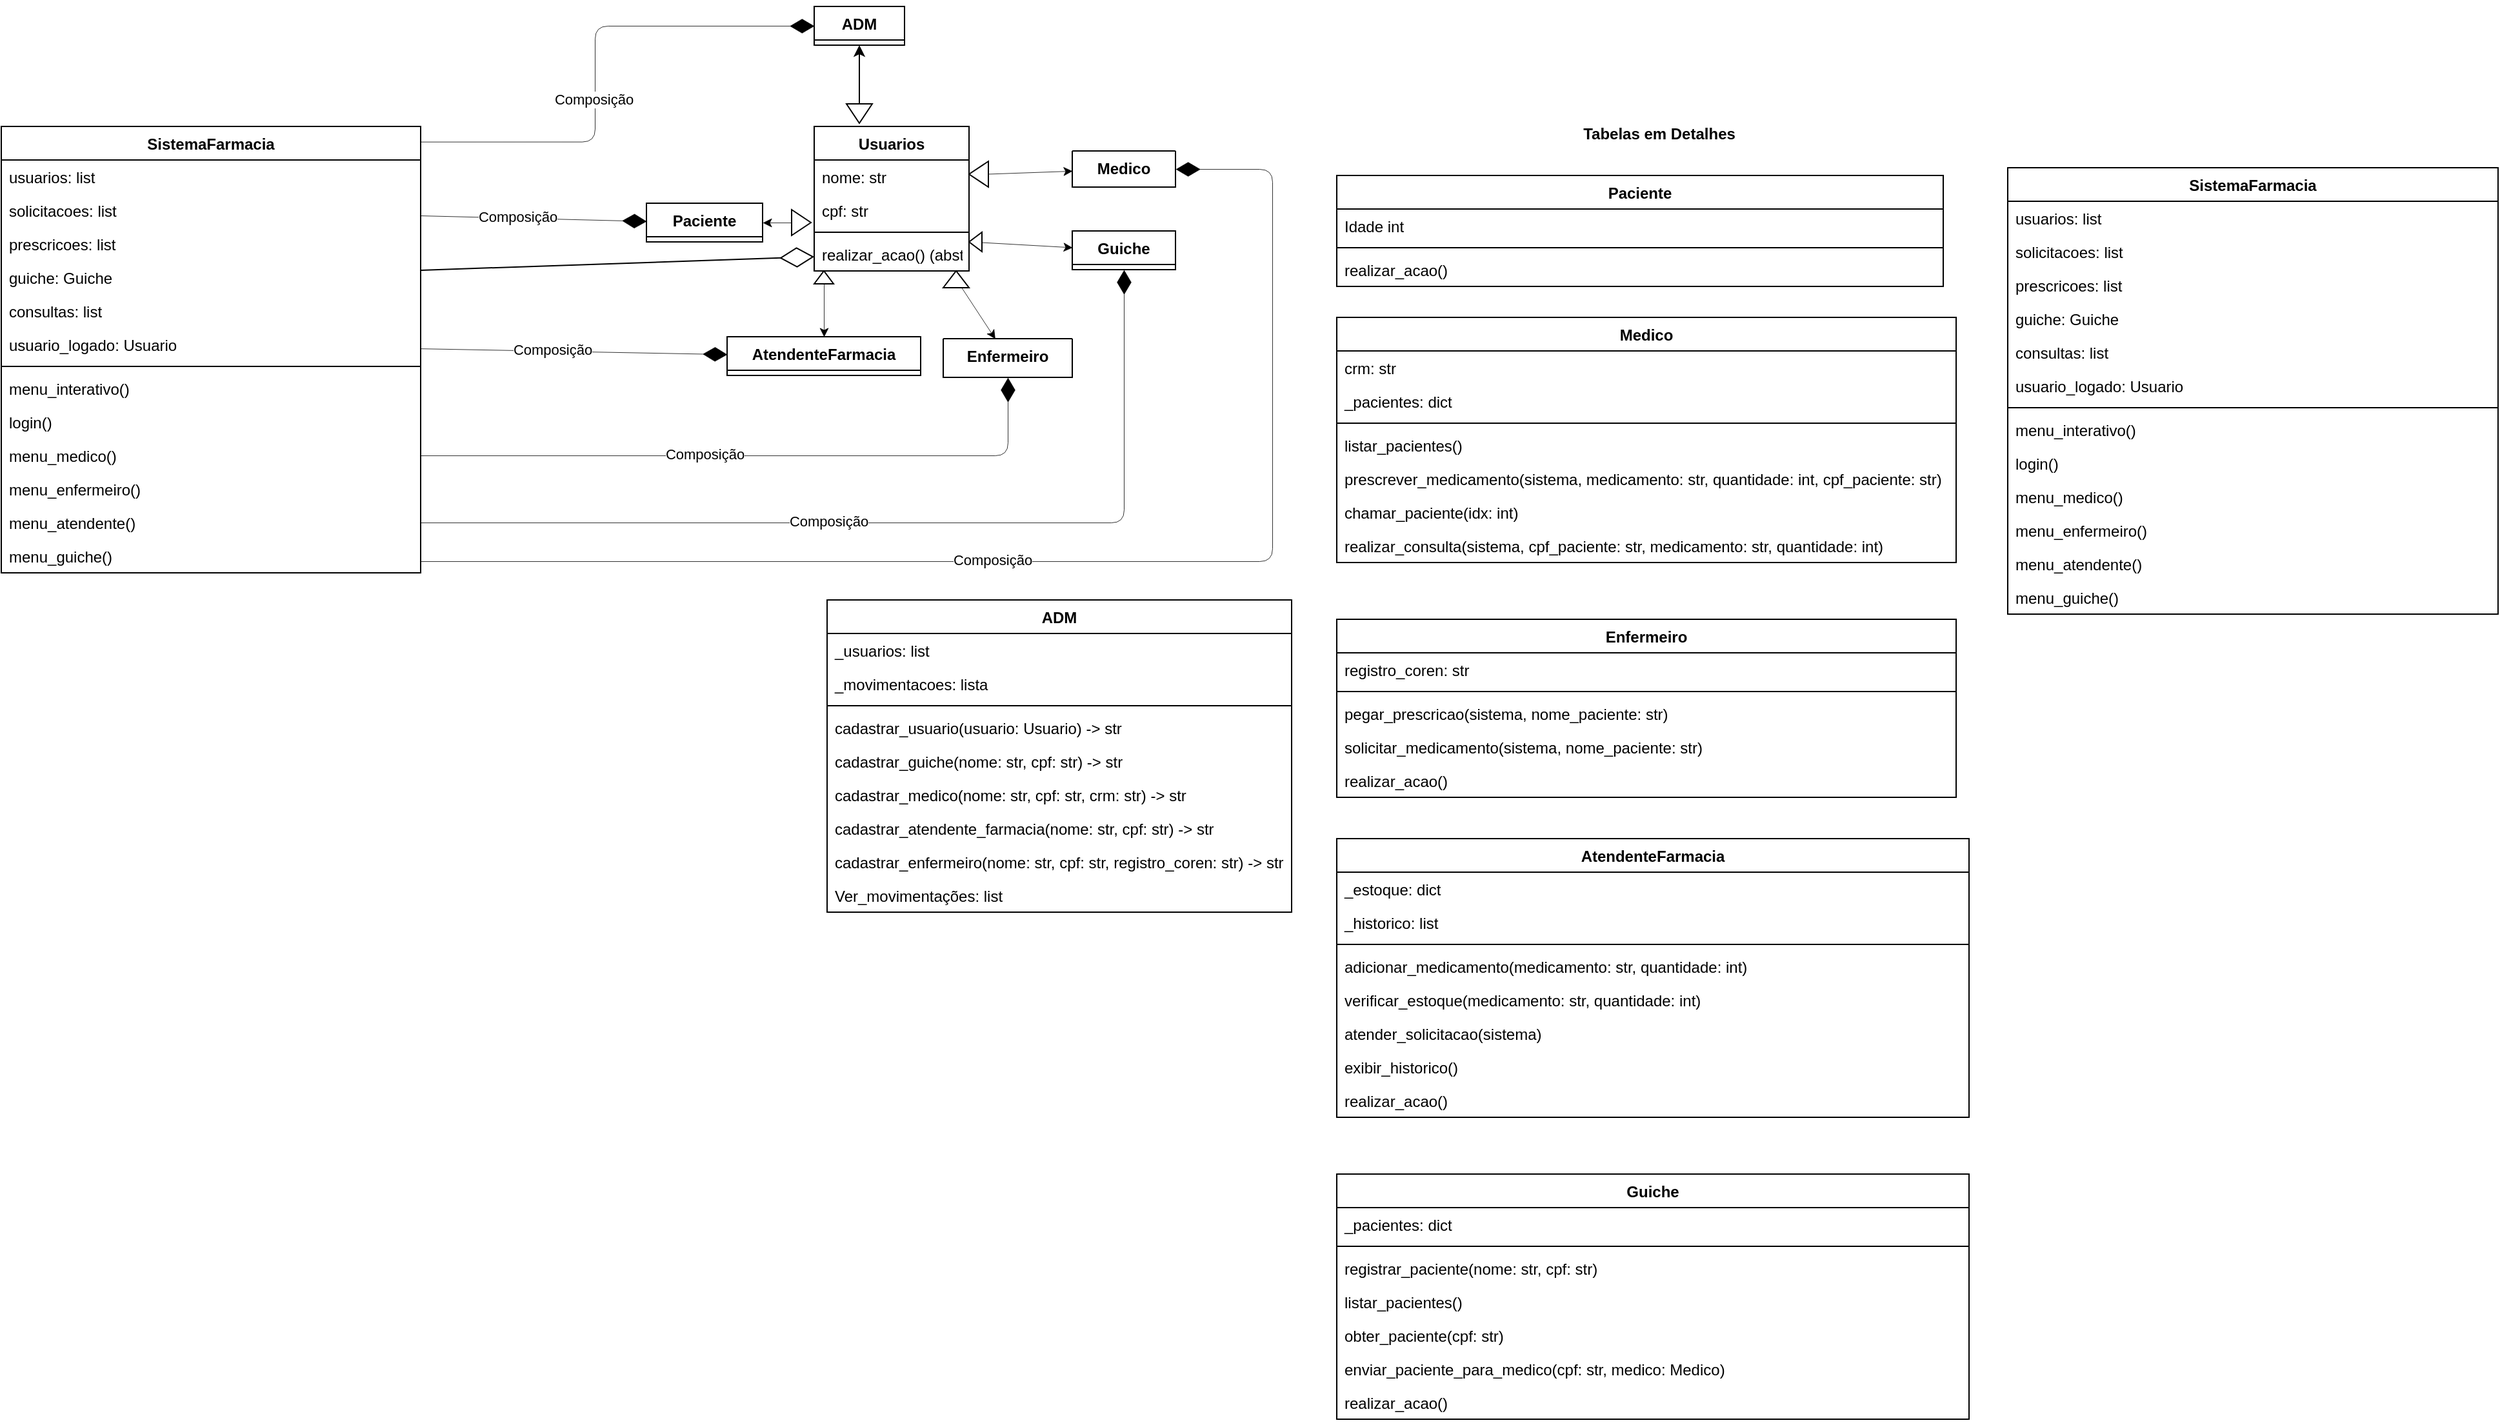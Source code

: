<mxfile>
    <diagram id="zDY1MgjfBOEAIlL0HYoo" name="Page-1">
        <mxGraphModel dx="460" dy="1452" grid="1" gridSize="10" guides="1" tooltips="1" connect="1" arrows="1" fold="1" page="1" pageScale="1" pageWidth="850" pageHeight="1100" math="0" shadow="0">
            <root>
                <mxCell id="0"/>
                <mxCell id="1" parent="0"/>
                <mxCell id="6" value="Usuarios" style="swimlane;fontStyle=1;align=center;verticalAlign=top;childLayout=stackLayout;horizontal=1;startSize=26;horizontalStack=0;resizeParent=1;resizeParentMax=0;resizeLast=0;collapsible=1;marginBottom=0;" parent="1" vertex="1">
                    <mxGeometry x="820" y="53" width="120" height="112" as="geometry"/>
                </mxCell>
                <mxCell id="7" value="nome: str" style="text;strokeColor=none;fillColor=none;align=left;verticalAlign=top;spacingLeft=4;spacingRight=4;overflow=hidden;rotatable=0;points=[[0,0.5],[1,0.5]];portConstraint=eastwest;" parent="6" vertex="1">
                    <mxGeometry y="26" width="120" height="26" as="geometry"/>
                </mxCell>
                <mxCell id="10" value="cpf: str" style="text;strokeColor=none;fillColor=none;align=left;verticalAlign=top;spacingLeft=4;spacingRight=4;overflow=hidden;rotatable=0;points=[[0,0.5],[1,0.5]];portConstraint=eastwest;" parent="6" vertex="1">
                    <mxGeometry y="52" width="120" height="26" as="geometry"/>
                </mxCell>
                <mxCell id="8" value="" style="line;strokeWidth=1;fillColor=none;align=left;verticalAlign=middle;spacingTop=-1;spacingLeft=3;spacingRight=3;rotatable=0;labelPosition=right;points=[];portConstraint=eastwest;strokeColor=inherit;" parent="6" vertex="1">
                    <mxGeometry y="78" width="120" height="8" as="geometry"/>
                </mxCell>
                <mxCell id="9" value="realizar_acao() (abstrato)" style="text;strokeColor=none;fillColor=none;align=left;verticalAlign=top;spacingLeft=4;spacingRight=4;overflow=hidden;rotatable=0;points=[[0,0.5],[1,0.5]];portConstraint=eastwest;" parent="6" vertex="1">
                    <mxGeometry y="86" width="120" height="26" as="geometry"/>
                </mxCell>
                <mxCell id="19" value="Paciente" style="swimlane;fontStyle=1;align=center;verticalAlign=top;childLayout=stackLayout;horizontal=1;startSize=26;horizontalStack=0;resizeParent=1;resizeParentMax=0;resizeLast=0;collapsible=1;marginBottom=0;" parent="1" vertex="1" collapsed="1">
                    <mxGeometry x="690" y="112.5" width="90" height="30" as="geometry">
                        <mxRectangle x="940" y="10" width="120" height="86" as="alternateBounds"/>
                    </mxGeometry>
                </mxCell>
                <mxCell id="21" value="Idade int" style="text;strokeColor=none;fillColor=none;align=left;verticalAlign=top;spacingLeft=4;spacingRight=4;overflow=hidden;rotatable=0;points=[[0,0.5],[1,0.5]];portConstraint=eastwest;" parent="19" vertex="1">
                    <mxGeometry y="26" width="120" height="26" as="geometry"/>
                </mxCell>
                <mxCell id="22" value="" style="line;strokeWidth=1;fillColor=none;align=left;verticalAlign=middle;spacingTop=-1;spacingLeft=3;spacingRight=3;rotatable=0;labelPosition=right;points=[];portConstraint=eastwest;strokeColor=inherit;" parent="19" vertex="1">
                    <mxGeometry y="52" width="120" height="8" as="geometry"/>
                </mxCell>
                <mxCell id="23" value="realizar_acao() " style="text;strokeColor=none;fillColor=none;align=left;verticalAlign=top;spacingLeft=4;spacingRight=4;overflow=hidden;rotatable=0;points=[[0,0.5],[1,0.5]];portConstraint=eastwest;" parent="19" vertex="1">
                    <mxGeometry y="60" width="120" height="26" as="geometry"/>
                </mxCell>
                <mxCell id="24" value="Medico" style="swimlane;fontStyle=1;align=center;verticalAlign=top;childLayout=stackLayout;horizontal=1;startSize=0;horizontalStack=0;resizeParent=1;resizeParentMax=0;resizeLast=0;collapsible=1;marginBottom=0;" parent="1" vertex="1" collapsed="1">
                    <mxGeometry x="1020" y="72" width="80" height="28" as="geometry">
                        <mxRectangle x="810" y="728" width="120" height="190" as="alternateBounds"/>
                    </mxGeometry>
                </mxCell>
                <mxCell id="26" value="crm: str" style="text;strokeColor=none;fillColor=none;align=left;verticalAlign=top;spacingLeft=4;spacingRight=4;overflow=hidden;rotatable=0;points=[[0,0.5],[1,0.5]];portConstraint=eastwest;" parent="24" vertex="1">
                    <mxGeometry y="26" width="120" height="26" as="geometry"/>
                </mxCell>
                <mxCell id="44" value="_pacientes: dict" style="text;strokeColor=none;fillColor=none;align=left;verticalAlign=top;spacingLeft=4;spacingRight=4;overflow=hidden;rotatable=0;points=[[0,0.5],[1,0.5]];portConstraint=eastwest;strokeWidth=1;" parent="24" vertex="1">
                    <mxGeometry y="52" width="120" height="26" as="geometry"/>
                </mxCell>
                <mxCell id="27" value="" style="line;strokeWidth=1;fillColor=none;align=left;verticalAlign=middle;spacingTop=-1;spacingLeft=3;spacingRight=3;rotatable=0;labelPosition=right;points=[];portConstraint=eastwest;strokeColor=inherit;" parent="24" vertex="1">
                    <mxGeometry y="78" width="120" height="8" as="geometry"/>
                </mxCell>
                <mxCell id="28" value="listar_pacientes()" style="text;strokeColor=none;fillColor=none;align=left;verticalAlign=top;spacingLeft=4;spacingRight=4;overflow=hidden;rotatable=0;points=[[0,0.5],[1,0.5]];portConstraint=eastwest;" parent="24" vertex="1">
                    <mxGeometry y="86" width="120" height="26" as="geometry"/>
                </mxCell>
                <mxCell id="47" value="prescrever_medicamento(sistema, medicamento: str, quantidade: int, cpf_paciente: str)" style="text;strokeColor=none;fillColor=none;align=left;verticalAlign=top;spacingLeft=4;spacingRight=4;overflow=hidden;rotatable=0;points=[[0,0.5],[1,0.5]];portConstraint=eastwest;strokeWidth=1;" parent="24" vertex="1">
                    <mxGeometry y="112" width="120" height="26" as="geometry"/>
                </mxCell>
                <mxCell id="45" value="chamar_paciente(idx: int)" style="text;strokeColor=none;fillColor=none;align=left;verticalAlign=top;spacingLeft=4;spacingRight=4;overflow=hidden;rotatable=0;points=[[0,0.5],[1,0.5]];portConstraint=eastwest;strokeWidth=1;" parent="24" vertex="1">
                    <mxGeometry y="138" width="120" height="26" as="geometry"/>
                </mxCell>
                <mxCell id="48" value="realizar_consulta(sistema, cpf_paciente: str, medicamento: str, quantidade: int)" style="text;strokeColor=none;fillColor=none;align=left;verticalAlign=top;spacingLeft=4;spacingRight=4;overflow=hidden;rotatable=0;points=[[0,0.5],[1,0.5]];portConstraint=eastwest;strokeWidth=1;" parent="24" vertex="1">
                    <mxGeometry y="164" width="120" height="26" as="geometry"/>
                </mxCell>
                <mxCell id="29" value="Enfermeiro" style="swimlane;fontStyle=1;align=center;verticalAlign=top;childLayout=stackLayout;horizontal=1;startSize=0;horizontalStack=0;resizeParent=1;resizeParentMax=0;resizeLast=0;collapsible=1;marginBottom=0;" parent="1" vertex="1" collapsed="1">
                    <mxGeometry x="920" y="217.5" width="100" height="30" as="geometry">
                        <mxRectangle x="940" y="748" width="120" height="138" as="alternateBounds"/>
                    </mxGeometry>
                </mxCell>
                <mxCell id="30" value="registro_coren: str" style="text;strokeColor=none;fillColor=none;align=left;verticalAlign=top;spacingLeft=4;spacingRight=4;overflow=hidden;rotatable=0;points=[[0,0.5],[1,0.5]];portConstraint=eastwest;" parent="29" vertex="1">
                    <mxGeometry y="26" width="120" height="26" as="geometry"/>
                </mxCell>
                <mxCell id="32" value="" style="line;strokeWidth=1;fillColor=none;align=left;verticalAlign=middle;spacingTop=-1;spacingLeft=3;spacingRight=3;rotatable=0;labelPosition=right;points=[];portConstraint=eastwest;strokeColor=inherit;" parent="29" vertex="1">
                    <mxGeometry y="52" width="120" height="8" as="geometry"/>
                </mxCell>
                <mxCell id="33" value="pegar_prescricao(sistema, nome_paciente: str)" style="text;strokeColor=none;fillColor=none;align=left;verticalAlign=top;spacingLeft=4;spacingRight=4;overflow=hidden;rotatable=0;points=[[0,0.5],[1,0.5]];portConstraint=eastwest;" parent="29" vertex="1">
                    <mxGeometry y="60" width="120" height="26" as="geometry"/>
                </mxCell>
                <mxCell id="49" value="solicitar_medicamento(sistema, nome_paciente: str)" style="text;strokeColor=none;fillColor=none;align=left;verticalAlign=top;spacingLeft=4;spacingRight=4;overflow=hidden;rotatable=0;points=[[0,0.5],[1,0.5]];portConstraint=eastwest;strokeWidth=1;" parent="29" vertex="1">
                    <mxGeometry y="86" width="120" height="26" as="geometry"/>
                </mxCell>
                <mxCell id="50" value="realizar_acao()" style="text;strokeColor=none;fillColor=none;align=left;verticalAlign=top;spacingLeft=4;spacingRight=4;overflow=hidden;rotatable=0;points=[[0,0.5],[1,0.5]];portConstraint=eastwest;strokeWidth=1;" parent="29" vertex="1">
                    <mxGeometry y="112" width="120" height="26" as="geometry"/>
                </mxCell>
                <mxCell id="34" value="Guiche" style="swimlane;fontStyle=1;align=center;verticalAlign=top;childLayout=stackLayout;horizontal=1;startSize=26;horizontalStack=0;resizeParent=1;resizeParentMax=0;resizeLast=0;collapsible=1;marginBottom=0;" parent="1" vertex="1" collapsed="1">
                    <mxGeometry x="1020" y="134" width="80" height="30" as="geometry">
                        <mxRectangle x="1150" y="138" width="120" height="190" as="alternateBounds"/>
                    </mxGeometry>
                </mxCell>
                <mxCell id="35" value="_pacientes: dict" style="text;strokeColor=none;fillColor=none;align=left;verticalAlign=top;spacingLeft=4;spacingRight=4;overflow=hidden;rotatable=0;points=[[0,0.5],[1,0.5]];portConstraint=eastwest;" parent="34" vertex="1">
                    <mxGeometry y="26" width="120" height="26" as="geometry"/>
                </mxCell>
                <mxCell id="37" value="" style="line;strokeWidth=1;fillColor=none;align=left;verticalAlign=middle;spacingTop=-1;spacingLeft=3;spacingRight=3;rotatable=0;labelPosition=right;points=[];portConstraint=eastwest;strokeColor=inherit;" parent="34" vertex="1">
                    <mxGeometry y="52" width="120" height="8" as="geometry"/>
                </mxCell>
                <mxCell id="38" value="registrar_paciente(nome: str, cpf: str)" style="text;strokeColor=none;fillColor=none;align=left;verticalAlign=top;spacingLeft=4;spacingRight=4;overflow=hidden;rotatable=0;points=[[0,0.5],[1,0.5]];portConstraint=eastwest;" parent="34" vertex="1">
                    <mxGeometry y="60" width="120" height="26" as="geometry"/>
                </mxCell>
                <mxCell id="55" value="listar_pacientes()" style="text;strokeColor=none;fillColor=none;align=left;verticalAlign=top;spacingLeft=4;spacingRight=4;overflow=hidden;rotatable=0;points=[[0,0.5],[1,0.5]];portConstraint=eastwest;strokeWidth=1;" parent="34" vertex="1">
                    <mxGeometry y="86" width="120" height="26" as="geometry"/>
                </mxCell>
                <mxCell id="56" value="obter_paciente(cpf: str)" style="text;strokeColor=none;fillColor=none;align=left;verticalAlign=top;spacingLeft=4;spacingRight=4;overflow=hidden;rotatable=0;points=[[0,0.5],[1,0.5]];portConstraint=eastwest;strokeWidth=1;" parent="34" vertex="1">
                    <mxGeometry y="112" width="120" height="26" as="geometry"/>
                </mxCell>
                <mxCell id="57" value="enviar_paciente_para_medico(cpf: str, medico: Medico)" style="text;strokeColor=none;fillColor=none;align=left;verticalAlign=top;spacingLeft=4;spacingRight=4;overflow=hidden;rotatable=0;points=[[0,0.5],[1,0.5]];portConstraint=eastwest;strokeWidth=1;" parent="34" vertex="1">
                    <mxGeometry y="138" width="120" height="26" as="geometry"/>
                </mxCell>
                <mxCell id="58" value="realizar_acao()" style="text;strokeColor=none;fillColor=none;align=left;verticalAlign=top;spacingLeft=4;spacingRight=4;overflow=hidden;rotatable=0;points=[[0,0.5],[1,0.5]];portConstraint=eastwest;strokeWidth=1;" parent="34" vertex="1">
                    <mxGeometry y="164" width="120" height="26" as="geometry"/>
                </mxCell>
                <mxCell id="39" value="AtendenteFarmacia" style="swimlane;fontStyle=1;align=center;verticalAlign=top;childLayout=stackLayout;horizontal=1;startSize=26;horizontalStack=0;resizeParent=1;resizeParentMax=0;resizeLast=0;collapsible=1;marginBottom=0;" parent="1" vertex="1" collapsed="1">
                    <mxGeometry x="752.5" y="216" width="150" height="30" as="geometry">
                        <mxRectangle x="1070" y="748" width="120" height="216" as="alternateBounds"/>
                    </mxGeometry>
                </mxCell>
                <mxCell id="40" value="_estoque: dict" style="text;strokeColor=none;fillColor=none;align=left;verticalAlign=top;spacingLeft=4;spacingRight=4;overflow=hidden;rotatable=0;points=[[0,0.5],[1,0.5]];portConstraint=eastwest;" parent="39" vertex="1">
                    <mxGeometry y="26" width="120" height="26" as="geometry"/>
                </mxCell>
                <mxCell id="41" value="_historico: list" style="text;strokeColor=none;fillColor=none;align=left;verticalAlign=top;spacingLeft=4;spacingRight=4;overflow=hidden;rotatable=0;points=[[0,0.5],[1,0.5]];portConstraint=eastwest;" parent="39" vertex="1">
                    <mxGeometry y="52" width="120" height="26" as="geometry"/>
                </mxCell>
                <mxCell id="42" value="" style="line;strokeWidth=1;fillColor=none;align=left;verticalAlign=middle;spacingTop=-1;spacingLeft=3;spacingRight=3;rotatable=0;labelPosition=right;points=[];portConstraint=eastwest;strokeColor=inherit;" parent="39" vertex="1">
                    <mxGeometry y="78" width="120" height="8" as="geometry"/>
                </mxCell>
                <mxCell id="43" value="adicionar_medicamento(medicamento: str, quantidade: int)" style="text;strokeColor=none;fillColor=none;align=left;verticalAlign=top;spacingLeft=4;spacingRight=4;overflow=hidden;rotatable=0;points=[[0,0.5],[1,0.5]];portConstraint=eastwest;" parent="39" vertex="1">
                    <mxGeometry y="86" width="120" height="26" as="geometry"/>
                </mxCell>
                <mxCell id="51" value="verificar_estoque(medicamento: str, quantidade: int)" style="text;strokeColor=none;fillColor=none;align=left;verticalAlign=top;spacingLeft=4;spacingRight=4;overflow=hidden;rotatable=0;points=[[0,0.5],[1,0.5]];portConstraint=eastwest;strokeWidth=1;" parent="39" vertex="1">
                    <mxGeometry y="112" width="120" height="26" as="geometry"/>
                </mxCell>
                <mxCell id="52" value="atender_solicitacao(sistema)" style="text;strokeColor=none;fillColor=none;align=left;verticalAlign=top;spacingLeft=4;spacingRight=4;overflow=hidden;rotatable=0;points=[[0,0.5],[1,0.5]];portConstraint=eastwest;strokeWidth=1;" parent="39" vertex="1">
                    <mxGeometry y="138" width="120" height="26" as="geometry"/>
                </mxCell>
                <mxCell id="53" value="exibir_historico()&#10;&#10;" style="text;strokeColor=none;fillColor=none;align=left;verticalAlign=top;spacingLeft=4;spacingRight=4;overflow=hidden;rotatable=0;points=[[0,0.5],[1,0.5]];portConstraint=eastwest;strokeWidth=1;" parent="39" vertex="1">
                    <mxGeometry y="164" width="120" height="26" as="geometry"/>
                </mxCell>
                <mxCell id="54" value="realizar_acao()" style="text;strokeColor=none;fillColor=none;align=left;verticalAlign=top;spacingLeft=4;spacingRight=4;overflow=hidden;rotatable=0;points=[[0,0.5],[1,0.5]];portConstraint=eastwest;strokeWidth=1;" parent="39" vertex="1">
                    <mxGeometry y="190" width="120" height="26" as="geometry"/>
                </mxCell>
                <mxCell id="60" value="Tabelas em Detalhes" style="text;align=center;fontStyle=1;verticalAlign=middle;spacingLeft=3;spacingRight=3;strokeColor=none;rotatable=0;points=[[0,0.5],[1,0.5]];portConstraint=eastwest;strokeWidth=1;" parent="1" vertex="1">
                    <mxGeometry x="1435" y="45" width="80" height="26" as="geometry"/>
                </mxCell>
                <mxCell id="61" value="Paciente" style="swimlane;fontStyle=1;align=center;verticalAlign=top;childLayout=stackLayout;horizontal=1;startSize=26;horizontalStack=0;resizeParent=1;resizeParentMax=0;resizeLast=0;collapsible=1;marginBottom=0;" parent="1" vertex="1">
                    <mxGeometry x="1225" y="91" width="470" height="86" as="geometry"/>
                </mxCell>
                <mxCell id="62" value="Idade int" style="text;strokeColor=none;fillColor=none;align=left;verticalAlign=top;spacingLeft=4;spacingRight=4;overflow=hidden;rotatable=0;points=[[0,0.5],[1,0.5]];portConstraint=eastwest;" parent="61" vertex="1">
                    <mxGeometry y="26" width="470" height="26" as="geometry"/>
                </mxCell>
                <mxCell id="63" value="" style="line;strokeWidth=1;fillColor=none;align=left;verticalAlign=middle;spacingTop=-1;spacingLeft=3;spacingRight=3;rotatable=0;labelPosition=right;points=[];portConstraint=eastwest;strokeColor=inherit;" parent="61" vertex="1">
                    <mxGeometry y="52" width="470" height="8" as="geometry"/>
                </mxCell>
                <mxCell id="64" value="realizar_acao() " style="text;strokeColor=none;fillColor=none;align=left;verticalAlign=top;spacingLeft=4;spacingRight=4;overflow=hidden;rotatable=0;points=[[0,0.5],[1,0.5]];portConstraint=eastwest;" parent="61" vertex="1">
                    <mxGeometry y="60" width="470" height="26" as="geometry"/>
                </mxCell>
                <mxCell id="65" value="Medico" style="swimlane;fontStyle=1;align=center;verticalAlign=top;childLayout=stackLayout;horizontal=1;startSize=26;horizontalStack=0;resizeParent=1;resizeParentMax=0;resizeLast=0;collapsible=1;marginBottom=0;" parent="1" vertex="1">
                    <mxGeometry x="1225" y="201" width="480" height="190" as="geometry"/>
                </mxCell>
                <mxCell id="66" value="crm: str" style="text;strokeColor=none;fillColor=none;align=left;verticalAlign=top;spacingLeft=4;spacingRight=4;overflow=hidden;rotatable=0;points=[[0,0.5],[1,0.5]];portConstraint=eastwest;" parent="65" vertex="1">
                    <mxGeometry y="26" width="480" height="26" as="geometry"/>
                </mxCell>
                <mxCell id="67" value="_pacientes: dict" style="text;strokeColor=none;fillColor=none;align=left;verticalAlign=top;spacingLeft=4;spacingRight=4;overflow=hidden;rotatable=0;points=[[0,0.5],[1,0.5]];portConstraint=eastwest;strokeWidth=1;" parent="65" vertex="1">
                    <mxGeometry y="52" width="480" height="26" as="geometry"/>
                </mxCell>
                <mxCell id="68" value="" style="line;strokeWidth=1;fillColor=none;align=left;verticalAlign=middle;spacingTop=-1;spacingLeft=3;spacingRight=3;rotatable=0;labelPosition=right;points=[];portConstraint=eastwest;strokeColor=inherit;" parent="65" vertex="1">
                    <mxGeometry y="78" width="480" height="8" as="geometry"/>
                </mxCell>
                <mxCell id="69" value="listar_pacientes()" style="text;strokeColor=none;fillColor=none;align=left;verticalAlign=top;spacingLeft=4;spacingRight=4;overflow=hidden;rotatable=0;points=[[0,0.5],[1,0.5]];portConstraint=eastwest;" parent="65" vertex="1">
                    <mxGeometry y="86" width="480" height="26" as="geometry"/>
                </mxCell>
                <mxCell id="70" value="prescrever_medicamento(sistema, medicamento: str, quantidade: int, cpf_paciente: str)" style="text;strokeColor=none;fillColor=none;align=left;verticalAlign=top;spacingLeft=4;spacingRight=4;overflow=hidden;rotatable=0;points=[[0,0.5],[1,0.5]];portConstraint=eastwest;strokeWidth=1;" parent="65" vertex="1">
                    <mxGeometry y="112" width="480" height="26" as="geometry"/>
                </mxCell>
                <mxCell id="71" value="chamar_paciente(idx: int)" style="text;strokeColor=none;fillColor=none;align=left;verticalAlign=top;spacingLeft=4;spacingRight=4;overflow=hidden;rotatable=0;points=[[0,0.5],[1,0.5]];portConstraint=eastwest;strokeWidth=1;" parent="65" vertex="1">
                    <mxGeometry y="138" width="480" height="26" as="geometry"/>
                </mxCell>
                <mxCell id="72" value="realizar_consulta(sistema, cpf_paciente: str, medicamento: str, quantidade: int)" style="text;strokeColor=none;fillColor=none;align=left;verticalAlign=top;spacingLeft=4;spacingRight=4;overflow=hidden;rotatable=0;points=[[0,0.5],[1,0.5]];portConstraint=eastwest;strokeWidth=1;" parent="65" vertex="1">
                    <mxGeometry y="164" width="480" height="26" as="geometry"/>
                </mxCell>
                <mxCell id="74" value="Enfermeiro" style="swimlane;fontStyle=1;align=center;verticalAlign=top;childLayout=stackLayout;horizontal=1;startSize=26;horizontalStack=0;resizeParent=1;resizeParentMax=0;resizeLast=0;collapsible=1;marginBottom=0;" parent="1" vertex="1">
                    <mxGeometry x="1225" y="435" width="480" height="138" as="geometry"/>
                </mxCell>
                <mxCell id="75" value="registro_coren: str" style="text;strokeColor=none;fillColor=none;align=left;verticalAlign=top;spacingLeft=4;spacingRight=4;overflow=hidden;rotatable=0;points=[[0,0.5],[1,0.5]];portConstraint=eastwest;" parent="74" vertex="1">
                    <mxGeometry y="26" width="480" height="26" as="geometry"/>
                </mxCell>
                <mxCell id="76" value="" style="line;strokeWidth=1;fillColor=none;align=left;verticalAlign=middle;spacingTop=-1;spacingLeft=3;spacingRight=3;rotatable=0;labelPosition=right;points=[];portConstraint=eastwest;strokeColor=inherit;" parent="74" vertex="1">
                    <mxGeometry y="52" width="480" height="8" as="geometry"/>
                </mxCell>
                <mxCell id="77" value="pegar_prescricao(sistema, nome_paciente: str)" style="text;strokeColor=none;fillColor=none;align=left;verticalAlign=top;spacingLeft=4;spacingRight=4;overflow=hidden;rotatable=0;points=[[0,0.5],[1,0.5]];portConstraint=eastwest;" parent="74" vertex="1">
                    <mxGeometry y="60" width="480" height="26" as="geometry"/>
                </mxCell>
                <mxCell id="78" value="solicitar_medicamento(sistema, nome_paciente: str)" style="text;strokeColor=none;fillColor=none;align=left;verticalAlign=top;spacingLeft=4;spacingRight=4;overflow=hidden;rotatable=0;points=[[0,0.5],[1,0.5]];portConstraint=eastwest;strokeWidth=1;" parent="74" vertex="1">
                    <mxGeometry y="86" width="480" height="26" as="geometry"/>
                </mxCell>
                <mxCell id="79" value="realizar_acao()" style="text;strokeColor=none;fillColor=none;align=left;verticalAlign=top;spacingLeft=4;spacingRight=4;overflow=hidden;rotatable=0;points=[[0,0.5],[1,0.5]];portConstraint=eastwest;strokeWidth=1;" parent="74" vertex="1">
                    <mxGeometry y="112" width="480" height="26" as="geometry"/>
                </mxCell>
                <mxCell id="80" value="AtendenteFarmacia" style="swimlane;fontStyle=1;align=center;verticalAlign=top;childLayout=stackLayout;horizontal=1;startSize=26;horizontalStack=0;resizeParent=1;resizeParentMax=0;resizeLast=0;collapsible=1;marginBottom=0;" parent="1" vertex="1">
                    <mxGeometry x="1225" y="605" width="490" height="216" as="geometry"/>
                </mxCell>
                <mxCell id="81" value="_estoque: dict" style="text;strokeColor=none;fillColor=none;align=left;verticalAlign=top;spacingLeft=4;spacingRight=4;overflow=hidden;rotatable=0;points=[[0,0.5],[1,0.5]];portConstraint=eastwest;" parent="80" vertex="1">
                    <mxGeometry y="26" width="490" height="26" as="geometry"/>
                </mxCell>
                <mxCell id="82" value="_historico: list" style="text;strokeColor=none;fillColor=none;align=left;verticalAlign=top;spacingLeft=4;spacingRight=4;overflow=hidden;rotatable=0;points=[[0,0.5],[1,0.5]];portConstraint=eastwest;" parent="80" vertex="1">
                    <mxGeometry y="52" width="490" height="26" as="geometry"/>
                </mxCell>
                <mxCell id="83" value="" style="line;strokeWidth=1;fillColor=none;align=left;verticalAlign=middle;spacingTop=-1;spacingLeft=3;spacingRight=3;rotatable=0;labelPosition=right;points=[];portConstraint=eastwest;strokeColor=inherit;" parent="80" vertex="1">
                    <mxGeometry y="78" width="490" height="8" as="geometry"/>
                </mxCell>
                <mxCell id="84" value="adicionar_medicamento(medicamento: str, quantidade: int)" style="text;strokeColor=none;fillColor=none;align=left;verticalAlign=top;spacingLeft=4;spacingRight=4;overflow=hidden;rotatable=0;points=[[0,0.5],[1,0.5]];portConstraint=eastwest;" parent="80" vertex="1">
                    <mxGeometry y="86" width="490" height="26" as="geometry"/>
                </mxCell>
                <mxCell id="85" value="verificar_estoque(medicamento: str, quantidade: int)" style="text;strokeColor=none;fillColor=none;align=left;verticalAlign=top;spacingLeft=4;spacingRight=4;overflow=hidden;rotatable=0;points=[[0,0.5],[1,0.5]];portConstraint=eastwest;strokeWidth=1;" parent="80" vertex="1">
                    <mxGeometry y="112" width="490" height="26" as="geometry"/>
                </mxCell>
                <mxCell id="86" value="atender_solicitacao(sistema)" style="text;strokeColor=none;fillColor=none;align=left;verticalAlign=top;spacingLeft=4;spacingRight=4;overflow=hidden;rotatable=0;points=[[0,0.5],[1,0.5]];portConstraint=eastwest;strokeWidth=1;" parent="80" vertex="1">
                    <mxGeometry y="138" width="490" height="26" as="geometry"/>
                </mxCell>
                <mxCell id="87" value="exibir_historico()&#10;&#10;" style="text;strokeColor=none;fillColor=none;align=left;verticalAlign=top;spacingLeft=4;spacingRight=4;overflow=hidden;rotatable=0;points=[[0,0.5],[1,0.5]];portConstraint=eastwest;strokeWidth=1;" parent="80" vertex="1">
                    <mxGeometry y="164" width="490" height="26" as="geometry"/>
                </mxCell>
                <mxCell id="88" value="realizar_acao()" style="text;strokeColor=none;fillColor=none;align=left;verticalAlign=top;spacingLeft=4;spacingRight=4;overflow=hidden;rotatable=0;points=[[0,0.5],[1,0.5]];portConstraint=eastwest;strokeWidth=1;" parent="80" vertex="1">
                    <mxGeometry y="190" width="490" height="26" as="geometry"/>
                </mxCell>
                <mxCell id="89" value="Guiche" style="swimlane;fontStyle=1;align=center;verticalAlign=top;childLayout=stackLayout;horizontal=1;startSize=26;horizontalStack=0;resizeParent=1;resizeParentMax=0;resizeLast=0;collapsible=1;marginBottom=0;" parent="1" vertex="1">
                    <mxGeometry x="1225" y="865" width="490" height="190" as="geometry"/>
                </mxCell>
                <mxCell id="90" value="_pacientes: dict" style="text;strokeColor=none;fillColor=none;align=left;verticalAlign=top;spacingLeft=4;spacingRight=4;overflow=hidden;rotatable=0;points=[[0,0.5],[1,0.5]];portConstraint=eastwest;" parent="89" vertex="1">
                    <mxGeometry y="26" width="490" height="26" as="geometry"/>
                </mxCell>
                <mxCell id="91" value="" style="line;strokeWidth=1;fillColor=none;align=left;verticalAlign=middle;spacingTop=-1;spacingLeft=3;spacingRight=3;rotatable=0;labelPosition=right;points=[];portConstraint=eastwest;strokeColor=inherit;" parent="89" vertex="1">
                    <mxGeometry y="52" width="490" height="8" as="geometry"/>
                </mxCell>
                <mxCell id="92" value="registrar_paciente(nome: str, cpf: str)" style="text;strokeColor=none;fillColor=none;align=left;verticalAlign=top;spacingLeft=4;spacingRight=4;overflow=hidden;rotatable=0;points=[[0,0.5],[1,0.5]];portConstraint=eastwest;" parent="89" vertex="1">
                    <mxGeometry y="60" width="490" height="26" as="geometry"/>
                </mxCell>
                <mxCell id="93" value="listar_pacientes()" style="text;strokeColor=none;fillColor=none;align=left;verticalAlign=top;spacingLeft=4;spacingRight=4;overflow=hidden;rotatable=0;points=[[0,0.5],[1,0.5]];portConstraint=eastwest;strokeWidth=1;" parent="89" vertex="1">
                    <mxGeometry y="86" width="490" height="26" as="geometry"/>
                </mxCell>
                <mxCell id="94" value="obter_paciente(cpf: str)" style="text;strokeColor=none;fillColor=none;align=left;verticalAlign=top;spacingLeft=4;spacingRight=4;overflow=hidden;rotatable=0;points=[[0,0.5],[1,0.5]];portConstraint=eastwest;strokeWidth=1;" parent="89" vertex="1">
                    <mxGeometry y="112" width="490" height="26" as="geometry"/>
                </mxCell>
                <mxCell id="95" value="enviar_paciente_para_medico(cpf: str, medico: Medico)" style="text;strokeColor=none;fillColor=none;align=left;verticalAlign=top;spacingLeft=4;spacingRight=4;overflow=hidden;rotatable=0;points=[[0,0.5],[1,0.5]];portConstraint=eastwest;strokeWidth=1;" parent="89" vertex="1">
                    <mxGeometry y="138" width="490" height="26" as="geometry"/>
                </mxCell>
                <mxCell id="96" value="realizar_acao()" style="text;strokeColor=none;fillColor=none;align=left;verticalAlign=top;spacingLeft=4;spacingRight=4;overflow=hidden;rotatable=0;points=[[0,0.5],[1,0.5]];portConstraint=eastwest;strokeWidth=1;" parent="89" vertex="1">
                    <mxGeometry y="164" width="490" height="26" as="geometry"/>
                </mxCell>
                <mxCell id="97" value="SistemaFarmacia" style="swimlane;fontStyle=1;align=center;verticalAlign=top;childLayout=stackLayout;horizontal=1;startSize=26;horizontalStack=0;resizeParent=1;resizeParentMax=0;resizeLast=0;collapsible=1;marginBottom=0;strokeWidth=1;" parent="1" vertex="1">
                    <mxGeometry x="190" y="53" width="325" height="346" as="geometry"/>
                </mxCell>
                <mxCell id="98" value="usuarios: list" style="text;strokeColor=none;fillColor=none;align=left;verticalAlign=top;spacingLeft=4;spacingRight=4;overflow=hidden;rotatable=0;points=[[0,0.5],[1,0.5]];portConstraint=eastwest;strokeWidth=1;" parent="97" vertex="1">
                    <mxGeometry y="26" width="325" height="26" as="geometry"/>
                </mxCell>
                <mxCell id="102" value="solicitacoes: list" style="text;strokeColor=none;fillColor=none;align=left;verticalAlign=top;spacingLeft=4;spacingRight=4;overflow=hidden;rotatable=0;points=[[0,0.5],[1,0.5]];portConstraint=eastwest;strokeWidth=1;" parent="97" vertex="1">
                    <mxGeometry y="52" width="325" height="26" as="geometry"/>
                </mxCell>
                <mxCell id="103" value="prescricoes: list" style="text;strokeColor=none;fillColor=none;align=left;verticalAlign=top;spacingLeft=4;spacingRight=4;overflow=hidden;rotatable=0;points=[[0,0.5],[1,0.5]];portConstraint=eastwest;strokeWidth=1;" parent="97" vertex="1">
                    <mxGeometry y="78" width="325" height="26" as="geometry"/>
                </mxCell>
                <mxCell id="101" value="guiche: Guiche" style="text;strokeColor=none;fillColor=none;align=left;verticalAlign=top;spacingLeft=4;spacingRight=4;overflow=hidden;rotatable=0;points=[[0,0.5],[1,0.5]];portConstraint=eastwest;strokeWidth=1;" parent="97" vertex="1">
                    <mxGeometry y="104" width="325" height="26" as="geometry"/>
                </mxCell>
                <mxCell id="105" value="consultas: list" style="text;strokeColor=none;fillColor=none;align=left;verticalAlign=top;spacingLeft=4;spacingRight=4;overflow=hidden;rotatable=0;points=[[0,0.5],[1,0.5]];portConstraint=eastwest;strokeWidth=1;" parent="97" vertex="1">
                    <mxGeometry y="130" width="325" height="26" as="geometry"/>
                </mxCell>
                <mxCell id="104" value="usuario_logado: Usuario" style="text;strokeColor=none;fillColor=none;align=left;verticalAlign=top;spacingLeft=4;spacingRight=4;overflow=hidden;rotatable=0;points=[[0,0.5],[1,0.5]];portConstraint=eastwest;strokeWidth=1;" parent="97" vertex="1">
                    <mxGeometry y="156" width="325" height="26" as="geometry"/>
                </mxCell>
                <mxCell id="99" value="" style="line;strokeWidth=1;fillColor=none;align=left;verticalAlign=middle;spacingTop=-1;spacingLeft=3;spacingRight=3;rotatable=0;labelPosition=right;points=[];portConstraint=eastwest;strokeColor=inherit;" parent="97" vertex="1">
                    <mxGeometry y="182" width="325" height="8" as="geometry"/>
                </mxCell>
                <mxCell id="106" value="menu_interativo()" style="text;strokeColor=none;fillColor=none;align=left;verticalAlign=top;spacingLeft=4;spacingRight=4;overflow=hidden;rotatable=0;points=[[0,0.5],[1,0.5]];portConstraint=eastwest;strokeWidth=1;" parent="97" vertex="1">
                    <mxGeometry y="190" width="325" height="26" as="geometry"/>
                </mxCell>
                <mxCell id="107" value="login()" style="text;strokeColor=none;fillColor=none;align=left;verticalAlign=top;spacingLeft=4;spacingRight=4;overflow=hidden;rotatable=0;points=[[0,0.5],[1,0.5]];portConstraint=eastwest;strokeWidth=1;" parent="97" vertex="1">
                    <mxGeometry y="216" width="325" height="26" as="geometry"/>
                </mxCell>
                <mxCell id="108" value="menu_medico()" style="text;strokeColor=none;fillColor=none;align=left;verticalAlign=top;spacingLeft=4;spacingRight=4;overflow=hidden;rotatable=0;points=[[0,0.5],[1,0.5]];portConstraint=eastwest;strokeWidth=1;" parent="97" vertex="1">
                    <mxGeometry y="242" width="325" height="26" as="geometry"/>
                </mxCell>
                <mxCell id="110" value="menu_enfermeiro()" style="text;strokeColor=none;fillColor=none;align=left;verticalAlign=top;spacingLeft=4;spacingRight=4;overflow=hidden;rotatable=0;points=[[0,0.5],[1,0.5]];portConstraint=eastwest;strokeWidth=1;" parent="97" vertex="1">
                    <mxGeometry y="268" width="325" height="26" as="geometry"/>
                </mxCell>
                <mxCell id="109" value="menu_atendente()" style="text;strokeColor=none;fillColor=none;align=left;verticalAlign=top;spacingLeft=4;spacingRight=4;overflow=hidden;rotatable=0;points=[[0,0.5],[1,0.5]];portConstraint=eastwest;strokeWidth=1;" parent="97" vertex="1">
                    <mxGeometry y="294" width="325" height="26" as="geometry"/>
                </mxCell>
                <mxCell id="100" value="menu_guiche()" style="text;strokeColor=none;fillColor=none;align=left;verticalAlign=top;spacingLeft=4;spacingRight=4;overflow=hidden;rotatable=0;points=[[0,0.5],[1,0.5]];portConstraint=eastwest;strokeWidth=1;" parent="97" vertex="1">
                    <mxGeometry y="320" width="325" height="26" as="geometry"/>
                </mxCell>
                <mxCell id="111" value="SistemaFarmacia" style="swimlane;fontStyle=1;align=center;verticalAlign=top;childLayout=stackLayout;horizontal=1;startSize=26;horizontalStack=0;resizeParent=1;resizeParentMax=0;resizeLast=0;collapsible=1;marginBottom=0;strokeWidth=1;" parent="1" vertex="1">
                    <mxGeometry x="1745" y="85" width="380" height="346" as="geometry"/>
                </mxCell>
                <mxCell id="112" value="usuarios: list" style="text;strokeColor=none;fillColor=none;align=left;verticalAlign=top;spacingLeft=4;spacingRight=4;overflow=hidden;rotatable=0;points=[[0,0.5],[1,0.5]];portConstraint=eastwest;strokeWidth=1;" parent="111" vertex="1">
                    <mxGeometry y="26" width="380" height="26" as="geometry"/>
                </mxCell>
                <mxCell id="113" value="solicitacoes: list" style="text;strokeColor=none;fillColor=none;align=left;verticalAlign=top;spacingLeft=4;spacingRight=4;overflow=hidden;rotatable=0;points=[[0,0.5],[1,0.5]];portConstraint=eastwest;strokeWidth=1;" parent="111" vertex="1">
                    <mxGeometry y="52" width="380" height="26" as="geometry"/>
                </mxCell>
                <mxCell id="114" value="prescricoes: list" style="text;strokeColor=none;fillColor=none;align=left;verticalAlign=top;spacingLeft=4;spacingRight=4;overflow=hidden;rotatable=0;points=[[0,0.5],[1,0.5]];portConstraint=eastwest;strokeWidth=1;" parent="111" vertex="1">
                    <mxGeometry y="78" width="380" height="26" as="geometry"/>
                </mxCell>
                <mxCell id="115" value="guiche: Guiche" style="text;strokeColor=none;fillColor=none;align=left;verticalAlign=top;spacingLeft=4;spacingRight=4;overflow=hidden;rotatable=0;points=[[0,0.5],[1,0.5]];portConstraint=eastwest;strokeWidth=1;" parent="111" vertex="1">
                    <mxGeometry y="104" width="380" height="26" as="geometry"/>
                </mxCell>
                <mxCell id="116" value="consultas: list" style="text;strokeColor=none;fillColor=none;align=left;verticalAlign=top;spacingLeft=4;spacingRight=4;overflow=hidden;rotatable=0;points=[[0,0.5],[1,0.5]];portConstraint=eastwest;strokeWidth=1;" parent="111" vertex="1">
                    <mxGeometry y="130" width="380" height="26" as="geometry"/>
                </mxCell>
                <mxCell id="117" value="usuario_logado: Usuario" style="text;strokeColor=none;fillColor=none;align=left;verticalAlign=top;spacingLeft=4;spacingRight=4;overflow=hidden;rotatable=0;points=[[0,0.5],[1,0.5]];portConstraint=eastwest;strokeWidth=1;" parent="111" vertex="1">
                    <mxGeometry y="156" width="380" height="26" as="geometry"/>
                </mxCell>
                <mxCell id="118" value="" style="line;strokeWidth=1;fillColor=none;align=left;verticalAlign=middle;spacingTop=-1;spacingLeft=3;spacingRight=3;rotatable=0;labelPosition=right;points=[];portConstraint=eastwest;strokeColor=inherit;" parent="111" vertex="1">
                    <mxGeometry y="182" width="380" height="8" as="geometry"/>
                </mxCell>
                <mxCell id="119" value="menu_interativo()" style="text;strokeColor=none;fillColor=none;align=left;verticalAlign=top;spacingLeft=4;spacingRight=4;overflow=hidden;rotatable=0;points=[[0,0.5],[1,0.5]];portConstraint=eastwest;strokeWidth=1;" parent="111" vertex="1">
                    <mxGeometry y="190" width="380" height="26" as="geometry"/>
                </mxCell>
                <mxCell id="120" value="login()" style="text;strokeColor=none;fillColor=none;align=left;verticalAlign=top;spacingLeft=4;spacingRight=4;overflow=hidden;rotatable=0;points=[[0,0.5],[1,0.5]];portConstraint=eastwest;strokeWidth=1;" parent="111" vertex="1">
                    <mxGeometry y="216" width="380" height="26" as="geometry"/>
                </mxCell>
                <mxCell id="121" value="menu_medico()" style="text;strokeColor=none;fillColor=none;align=left;verticalAlign=top;spacingLeft=4;spacingRight=4;overflow=hidden;rotatable=0;points=[[0,0.5],[1,0.5]];portConstraint=eastwest;strokeWidth=1;" parent="111" vertex="1">
                    <mxGeometry y="242" width="380" height="26" as="geometry"/>
                </mxCell>
                <mxCell id="122" value="menu_enfermeiro()" style="text;strokeColor=none;fillColor=none;align=left;verticalAlign=top;spacingLeft=4;spacingRight=4;overflow=hidden;rotatable=0;points=[[0,0.5],[1,0.5]];portConstraint=eastwest;strokeWidth=1;" parent="111" vertex="1">
                    <mxGeometry y="268" width="380" height="26" as="geometry"/>
                </mxCell>
                <mxCell id="123" value="menu_atendente()" style="text;strokeColor=none;fillColor=none;align=left;verticalAlign=top;spacingLeft=4;spacingRight=4;overflow=hidden;rotatable=0;points=[[0,0.5],[1,0.5]];portConstraint=eastwest;strokeWidth=1;" parent="111" vertex="1">
                    <mxGeometry y="294" width="380" height="26" as="geometry"/>
                </mxCell>
                <mxCell id="124" value="menu_guiche()" style="text;strokeColor=none;fillColor=none;align=left;verticalAlign=top;spacingLeft=4;spacingRight=4;overflow=hidden;rotatable=0;points=[[0,0.5],[1,0.5]];portConstraint=eastwest;strokeWidth=1;" parent="111" vertex="1">
                    <mxGeometry y="320" width="380" height="26" as="geometry"/>
                </mxCell>
                <mxCell id="170" style="edgeStyle=none;jumpSize=1;html=1;strokeWidth=0.4;" parent="1" source="164" target="34" edge="1">
                    <mxGeometry relative="1" as="geometry"/>
                </mxCell>
                <mxCell id="164" value="" style="triangle;whiteSpace=wrap;html=1;dashed=0;direction=west;strokeWidth=1;" parent="1" vertex="1">
                    <mxGeometry x="940" y="135" width="10" height="15" as="geometry"/>
                </mxCell>
                <mxCell id="171" style="edgeStyle=none;jumpSize=1;html=1;strokeWidth=0.4;" parent="1" source="165" target="24" edge="1">
                    <mxGeometry relative="1" as="geometry"/>
                </mxCell>
                <mxCell id="165" value="" style="triangle;whiteSpace=wrap;html=1;dashed=0;direction=west;strokeWidth=1;" parent="1" vertex="1">
                    <mxGeometry x="940" y="80" width="15" height="20" as="geometry"/>
                </mxCell>
                <mxCell id="173" style="edgeStyle=none;jumpSize=1;html=1;strokeWidth=0.4;" parent="1" source="166" target="39" edge="1">
                    <mxGeometry relative="1" as="geometry">
                        <mxPoint x="940" y="360" as="sourcePoint"/>
                    </mxGeometry>
                </mxCell>
                <mxCell id="166" value="" style="triangle;whiteSpace=wrap;html=1;dashed=0;direction=north;strokeWidth=1;" parent="1" vertex="1">
                    <mxGeometry x="820" y="165" width="15" height="10" as="geometry"/>
                </mxCell>
                <mxCell id="172" style="edgeStyle=none;jumpSize=1;html=1;strokeWidth=0.4;" parent="1" source="167" target="29" edge="1">
                    <mxGeometry relative="1" as="geometry">
                        <mxPoint x="1050" y="360" as="sourcePoint"/>
                    </mxGeometry>
                </mxCell>
                <mxCell id="167" value="" style="triangle;whiteSpace=wrap;html=1;dashed=0;direction=north;strokeWidth=1;" parent="1" vertex="1">
                    <mxGeometry x="920" y="165" width="20" height="13" as="geometry"/>
                </mxCell>
                <mxCell id="169" style="edgeStyle=none;jumpSize=1;html=1;strokeWidth=0.4;" parent="1" source="168" target="23" edge="1">
                    <mxGeometry relative="1" as="geometry"/>
                </mxCell>
                <mxCell id="168" value="" style="triangle;whiteSpace=wrap;html=1;dashed=0;direction=north;strokeWidth=1;rotation=90;" parent="1" vertex="1">
                    <mxGeometry x="800" y="120" width="20" height="15" as="geometry"/>
                </mxCell>
                <mxCell id="202" value="" style="endArrow=diamondThin;endFill=1;endSize=18;html=1;strokeWidth=0.4;" parent="1" source="102" target="19" edge="1">
                    <mxGeometry width="160" relative="1" as="geometry">
                        <mxPoint x="520" y="120" as="sourcePoint"/>
                        <mxPoint x="680" y="120" as="targetPoint"/>
                    </mxGeometry>
                </mxCell>
                <mxCell id="204" value="Composição" style="edgeLabel;html=1;align=center;verticalAlign=middle;resizable=0;points=[];" parent="202" vertex="1" connectable="0">
                    <mxGeometry x="-0.147" y="1" relative="1" as="geometry">
                        <mxPoint as="offset"/>
                    </mxGeometry>
                </mxCell>
                <mxCell id="205" value="" style="endArrow=diamondThin;endFill=1;endSize=18;html=1;strokeWidth=0.4;" parent="1" source="104" target="39" edge="1">
                    <mxGeometry width="160" relative="1" as="geometry">
                        <mxPoint x="577.5" y="230.326" as="sourcePoint"/>
                        <mxPoint x="752.5" y="234.672" as="targetPoint"/>
                    </mxGeometry>
                </mxCell>
                <mxCell id="206" value="Composição" style="edgeLabel;html=1;align=center;verticalAlign=middle;resizable=0;points=[];" parent="205" vertex="1" connectable="0">
                    <mxGeometry x="-0.147" y="1" relative="1" as="geometry">
                        <mxPoint as="offset"/>
                    </mxGeometry>
                </mxCell>
                <mxCell id="207" value="" style="endArrow=diamondThin;endFill=1;endSize=18;html=1;strokeWidth=0.4;edgeStyle=orthogonalEdgeStyle;" parent="1" source="108" target="29" edge="1">
                    <mxGeometry width="160" relative="1" as="geometry">
                        <mxPoint x="530" y="310" as="sourcePoint"/>
                        <mxPoint x="998.75" y="344.499" as="targetPoint"/>
                        <Array as="points">
                            <mxPoint x="970" y="308"/>
                        </Array>
                    </mxGeometry>
                </mxCell>
                <mxCell id="208" value="Composição" style="edgeLabel;html=1;align=center;verticalAlign=middle;resizable=0;points=[];" parent="207" vertex="1" connectable="0">
                    <mxGeometry x="-0.147" y="1" relative="1" as="geometry">
                        <mxPoint as="offset"/>
                    </mxGeometry>
                </mxCell>
                <mxCell id="209" value="" style="endArrow=diamondThin;endFill=1;endSize=18;html=1;strokeWidth=0.4;edgeStyle=orthogonalEdgeStyle;" parent="1" source="109" target="34" edge="1">
                    <mxGeometry width="160" relative="1" as="geometry">
                        <mxPoint x="560" y="360.5" as="sourcePoint"/>
                        <mxPoint x="1015" y="300" as="targetPoint"/>
                        <Array as="points">
                            <mxPoint x="1060" y="360"/>
                        </Array>
                    </mxGeometry>
                </mxCell>
                <mxCell id="210" value="Composição" style="edgeLabel;html=1;align=center;verticalAlign=middle;resizable=0;points=[];" parent="209" vertex="1" connectable="0">
                    <mxGeometry x="-0.147" y="1" relative="1" as="geometry">
                        <mxPoint as="offset"/>
                    </mxGeometry>
                </mxCell>
                <mxCell id="211" value="" style="endArrow=diamondThin;endFill=1;endSize=18;html=1;strokeWidth=0.4;edgeStyle=orthogonalEdgeStyle;" parent="1" source="100" target="24" edge="1">
                    <mxGeometry width="160" relative="1" as="geometry">
                        <mxPoint x="630" y="374.0" as="sourcePoint"/>
                        <mxPoint x="1170" y="20" as="targetPoint"/>
                        <Array as="points">
                            <mxPoint x="1175" y="390"/>
                            <mxPoint x="1175" y="86"/>
                        </Array>
                    </mxGeometry>
                </mxCell>
                <mxCell id="212" value="Composição" style="edgeLabel;html=1;align=center;verticalAlign=middle;resizable=0;points=[];" parent="211" vertex="1" connectable="0">
                    <mxGeometry x="-0.147" y="1" relative="1" as="geometry">
                        <mxPoint as="offset"/>
                    </mxGeometry>
                </mxCell>
                <mxCell id="213" value="ADM" style="swimlane;fontStyle=1;align=center;verticalAlign=top;childLayout=stackLayout;horizontal=1;startSize=26;horizontalStack=0;resizeParent=1;resizeParentMax=0;resizeLast=0;collapsible=1;marginBottom=0;" vertex="1" collapsed="1" parent="1">
                    <mxGeometry x="820" y="-40" width="70" height="30" as="geometry">
                        <mxRectangle x="660" y="-163" width="120" height="242" as="alternateBounds"/>
                    </mxGeometry>
                </mxCell>
                <mxCell id="214" value="_usuarios: list" style="text;strokeColor=none;fillColor=none;align=left;verticalAlign=top;spacingLeft=4;spacingRight=4;overflow=hidden;rotatable=0;points=[[0,0.5],[1,0.5]];portConstraint=eastwest;" vertex="1" parent="213">
                    <mxGeometry y="26" width="120" height="26" as="geometry"/>
                </mxCell>
                <mxCell id="218" value="_movimentacoes: lista" style="text;strokeColor=none;fillColor=none;align=left;verticalAlign=top;spacingLeft=4;spacingRight=4;overflow=hidden;rotatable=0;points=[[0,0.5],[1,0.5]];portConstraint=eastwest;fontStyle=0" vertex="1" parent="213">
                    <mxGeometry y="52" width="120" height="26" as="geometry"/>
                </mxCell>
                <mxCell id="215" value="" style="line;strokeWidth=1;fillColor=none;align=left;verticalAlign=middle;spacingTop=-1;spacingLeft=3;spacingRight=3;rotatable=0;labelPosition=right;points=[];portConstraint=eastwest;strokeColor=inherit;" vertex="1" parent="213">
                    <mxGeometry y="78" width="120" height="8" as="geometry"/>
                </mxCell>
                <mxCell id="216" value="cadastrar_usuario(usuario: Usuario) -&gt; str" style="text;strokeColor=none;fillColor=none;align=left;verticalAlign=top;spacingLeft=4;spacingRight=4;overflow=hidden;rotatable=0;points=[[0,0.5],[1,0.5]];portConstraint=eastwest;" vertex="1" parent="213">
                    <mxGeometry y="86" width="120" height="26" as="geometry"/>
                </mxCell>
                <mxCell id="219" value="cadastrar_guiche(nome: str, cpf: str) -&gt; str" style="text;strokeColor=none;fillColor=none;align=left;verticalAlign=top;spacingLeft=4;spacingRight=4;overflow=hidden;rotatable=0;points=[[0,0.5],[1,0.5]];portConstraint=eastwest;" vertex="1" parent="213">
                    <mxGeometry y="112" width="120" height="26" as="geometry"/>
                </mxCell>
                <mxCell id="220" value="cadastrar_medico(nome: str, cpf: str, crm: str) -&gt; str" style="text;strokeColor=none;fillColor=none;align=left;verticalAlign=top;spacingLeft=4;spacingRight=4;overflow=hidden;rotatable=0;points=[[0,0.5],[1,0.5]];portConstraint=eastwest;" vertex="1" parent="213">
                    <mxGeometry y="138" width="120" height="26" as="geometry"/>
                </mxCell>
                <mxCell id="221" value="cadastrar_atendente_farmacia(nome: str, cpf: str) -&gt; str" style="text;strokeColor=none;fillColor=none;align=left;verticalAlign=top;spacingLeft=4;spacingRight=4;overflow=hidden;rotatable=0;points=[[0,0.5],[1,0.5]];portConstraint=eastwest;" vertex="1" parent="213">
                    <mxGeometry y="164" width="120" height="26" as="geometry"/>
                </mxCell>
                <mxCell id="222" value="cadastrar_enfermeiro(nome: str, cpf: str, registro_coren: str) -&gt; str" style="text;strokeColor=none;fillColor=none;align=left;verticalAlign=top;spacingLeft=4;spacingRight=4;overflow=hidden;rotatable=0;points=[[0,0.5],[1,0.5]];portConstraint=eastwest;" vertex="1" parent="213">
                    <mxGeometry y="190" width="120" height="26" as="geometry"/>
                </mxCell>
                <mxCell id="232" value="Ver_movimentações: list" style="text;strokeColor=none;fillColor=none;align=left;verticalAlign=top;spacingLeft=4;spacingRight=4;overflow=hidden;rotatable=0;points=[[0,0.5],[1,0.5]];portConstraint=eastwest;" vertex="1" parent="213">
                    <mxGeometry y="216" width="120" height="26" as="geometry"/>
                </mxCell>
                <mxCell id="217" value="" style="text;strokeColor=none;fillColor=none;align=left;verticalAlign=middle;spacingTop=-1;spacingLeft=4;spacingRight=4;rotatable=0;labelPosition=right;points=[];portConstraint=eastwest;" vertex="1" parent="1">
                    <mxGeometry x="850" y="60" width="20" height="14" as="geometry"/>
                </mxCell>
                <mxCell id="223" value="ADM" style="swimlane;fontStyle=1;align=center;verticalAlign=top;childLayout=stackLayout;horizontal=1;startSize=26;horizontalStack=0;resizeParent=1;resizeParentMax=0;resizeLast=0;collapsible=1;marginBottom=0;" vertex="1" parent="1">
                    <mxGeometry x="830" y="420" width="360" height="242" as="geometry"/>
                </mxCell>
                <mxCell id="224" value="_usuarios: list" style="text;strokeColor=none;fillColor=none;align=left;verticalAlign=top;spacingLeft=4;spacingRight=4;overflow=hidden;rotatable=0;points=[[0,0.5],[1,0.5]];portConstraint=eastwest;" vertex="1" parent="223">
                    <mxGeometry y="26" width="360" height="26" as="geometry"/>
                </mxCell>
                <mxCell id="225" value="_movimentacoes: lista" style="text;strokeColor=none;fillColor=none;align=left;verticalAlign=top;spacingLeft=4;spacingRight=4;overflow=hidden;rotatable=0;points=[[0,0.5],[1,0.5]];portConstraint=eastwest;fontStyle=0" vertex="1" parent="223">
                    <mxGeometry y="52" width="360" height="26" as="geometry"/>
                </mxCell>
                <mxCell id="226" value="" style="line;strokeWidth=1;fillColor=none;align=left;verticalAlign=middle;spacingTop=-1;spacingLeft=3;spacingRight=3;rotatable=0;labelPosition=right;points=[];portConstraint=eastwest;strokeColor=inherit;" vertex="1" parent="223">
                    <mxGeometry y="78" width="360" height="8" as="geometry"/>
                </mxCell>
                <mxCell id="227" value="cadastrar_usuario(usuario: Usuario) -&gt; str" style="text;strokeColor=none;fillColor=none;align=left;verticalAlign=top;spacingLeft=4;spacingRight=4;overflow=hidden;rotatable=0;points=[[0,0.5],[1,0.5]];portConstraint=eastwest;" vertex="1" parent="223">
                    <mxGeometry y="86" width="360" height="26" as="geometry"/>
                </mxCell>
                <mxCell id="228" value="cadastrar_guiche(nome: str, cpf: str) -&gt; str" style="text;strokeColor=none;fillColor=none;align=left;verticalAlign=top;spacingLeft=4;spacingRight=4;overflow=hidden;rotatable=0;points=[[0,0.5],[1,0.5]];portConstraint=eastwest;" vertex="1" parent="223">
                    <mxGeometry y="112" width="360" height="26" as="geometry"/>
                </mxCell>
                <mxCell id="229" value="cadastrar_medico(nome: str, cpf: str, crm: str) -&gt; str" style="text;strokeColor=none;fillColor=none;align=left;verticalAlign=top;spacingLeft=4;spacingRight=4;overflow=hidden;rotatable=0;points=[[0,0.5],[1,0.5]];portConstraint=eastwest;" vertex="1" parent="223">
                    <mxGeometry y="138" width="360" height="26" as="geometry"/>
                </mxCell>
                <mxCell id="230" value="cadastrar_atendente_farmacia(nome: str, cpf: str) -&gt; str" style="text;strokeColor=none;fillColor=none;align=left;verticalAlign=top;spacingLeft=4;spacingRight=4;overflow=hidden;rotatable=0;points=[[0,0.5],[1,0.5]];portConstraint=eastwest;" vertex="1" parent="223">
                    <mxGeometry y="164" width="360" height="26" as="geometry"/>
                </mxCell>
                <mxCell id="231" value="cadastrar_enfermeiro(nome: str, cpf: str, registro_coren: str) -&gt; str" style="text;strokeColor=none;fillColor=none;align=left;verticalAlign=top;spacingLeft=4;spacingRight=4;overflow=hidden;rotatable=0;points=[[0,0.5],[1,0.5]];portConstraint=eastwest;" vertex="1" parent="223">
                    <mxGeometry y="190" width="360" height="26" as="geometry"/>
                </mxCell>
                <mxCell id="239" value="Ver_movimentações: list" style="text;strokeColor=none;fillColor=none;align=left;verticalAlign=top;spacingLeft=4;spacingRight=4;overflow=hidden;rotatable=0;points=[[0,0.5],[1,0.5]];portConstraint=eastwest;" vertex="1" parent="223">
                    <mxGeometry y="216" width="360" height="26" as="geometry"/>
                </mxCell>
                <mxCell id="235" style="edgeStyle=none;html=1;" edge="1" parent="1" source="233" target="213">
                    <mxGeometry relative="1" as="geometry"/>
                </mxCell>
                <mxCell id="233" value="" style="triangle;whiteSpace=wrap;html=1;dashed=0;direction=east;strokeWidth=1;rotation=90;" vertex="1" parent="1">
                    <mxGeometry x="847.5" y="33" width="15" height="20" as="geometry"/>
                </mxCell>
                <mxCell id="236" value="" style="endArrow=diamondThin;endFill=1;endSize=18;html=1;strokeWidth=0.4;edgeStyle=orthogonalEdgeStyle;" edge="1" parent="1" target="213">
                    <mxGeometry width="160" relative="1" as="geometry">
                        <mxPoint x="515" y="64.826" as="sourcePoint"/>
                        <mxPoint x="690" y="69.172" as="targetPoint"/>
                        <Array as="points">
                            <mxPoint x="650" y="65"/>
                            <mxPoint x="650" y="-25"/>
                        </Array>
                    </mxGeometry>
                </mxCell>
                <mxCell id="237" value="Composição" style="edgeLabel;html=1;align=center;verticalAlign=middle;resizable=0;points=[];" vertex="1" connectable="0" parent="236">
                    <mxGeometry x="-0.147" y="1" relative="1" as="geometry">
                        <mxPoint as="offset"/>
                    </mxGeometry>
                </mxCell>
                <mxCell id="238" value="" style="endArrow=diamondThin;endFill=0;endSize=24;html=1;" edge="1" parent="1" source="101" target="9">
                    <mxGeometry width="160" relative="1" as="geometry">
                        <mxPoint x="540" y="180" as="sourcePoint"/>
                        <mxPoint x="700" y="180" as="targetPoint"/>
                    </mxGeometry>
                </mxCell>
            </root>
        </mxGraphModel>
    </diagram>
</mxfile>